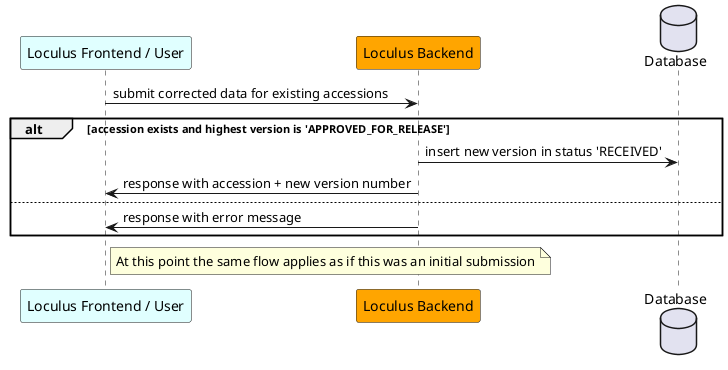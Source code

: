 @startuml
    participant "Loculus Frontend / User" as frontend #LightCyan
    participant "Loculus Backend" as backend #Orange
    database "Database" as DB


    frontend -> backend: submit corrected data for existing accessions

    alt accession exists and highest version is 'APPROVED_FOR_RELEASE'
        backend -> DB: insert new version in status 'RECEIVED'
    backend -> frontend: response with accession + new version number
    else
        backend -> frontend: response with error message
    end

    note right of frontend
        At this point the same flow applies as if this was an initial submission
    end note
@enduml

